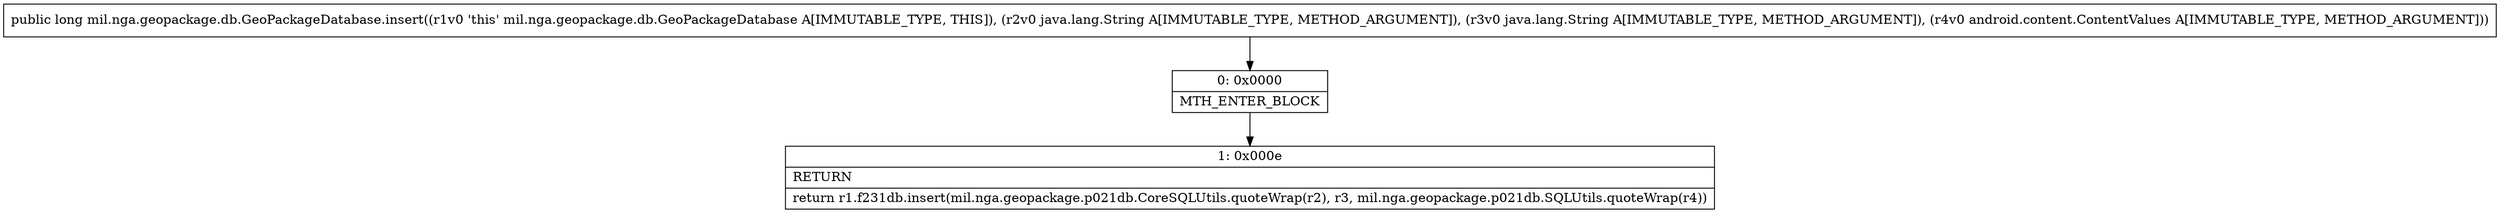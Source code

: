 digraph "CFG formil.nga.geopackage.db.GeoPackageDatabase.insert(Ljava\/lang\/String;Ljava\/lang\/String;Landroid\/content\/ContentValues;)J" {
Node_0 [shape=record,label="{0\:\ 0x0000|MTH_ENTER_BLOCK\l}"];
Node_1 [shape=record,label="{1\:\ 0x000e|RETURN\l|return r1.f231db.insert(mil.nga.geopackage.p021db.CoreSQLUtils.quoteWrap(r2), r3, mil.nga.geopackage.p021db.SQLUtils.quoteWrap(r4))\l}"];
MethodNode[shape=record,label="{public long mil.nga.geopackage.db.GeoPackageDatabase.insert((r1v0 'this' mil.nga.geopackage.db.GeoPackageDatabase A[IMMUTABLE_TYPE, THIS]), (r2v0 java.lang.String A[IMMUTABLE_TYPE, METHOD_ARGUMENT]), (r3v0 java.lang.String A[IMMUTABLE_TYPE, METHOD_ARGUMENT]), (r4v0 android.content.ContentValues A[IMMUTABLE_TYPE, METHOD_ARGUMENT])) }"];
MethodNode -> Node_0;
Node_0 -> Node_1;
}

